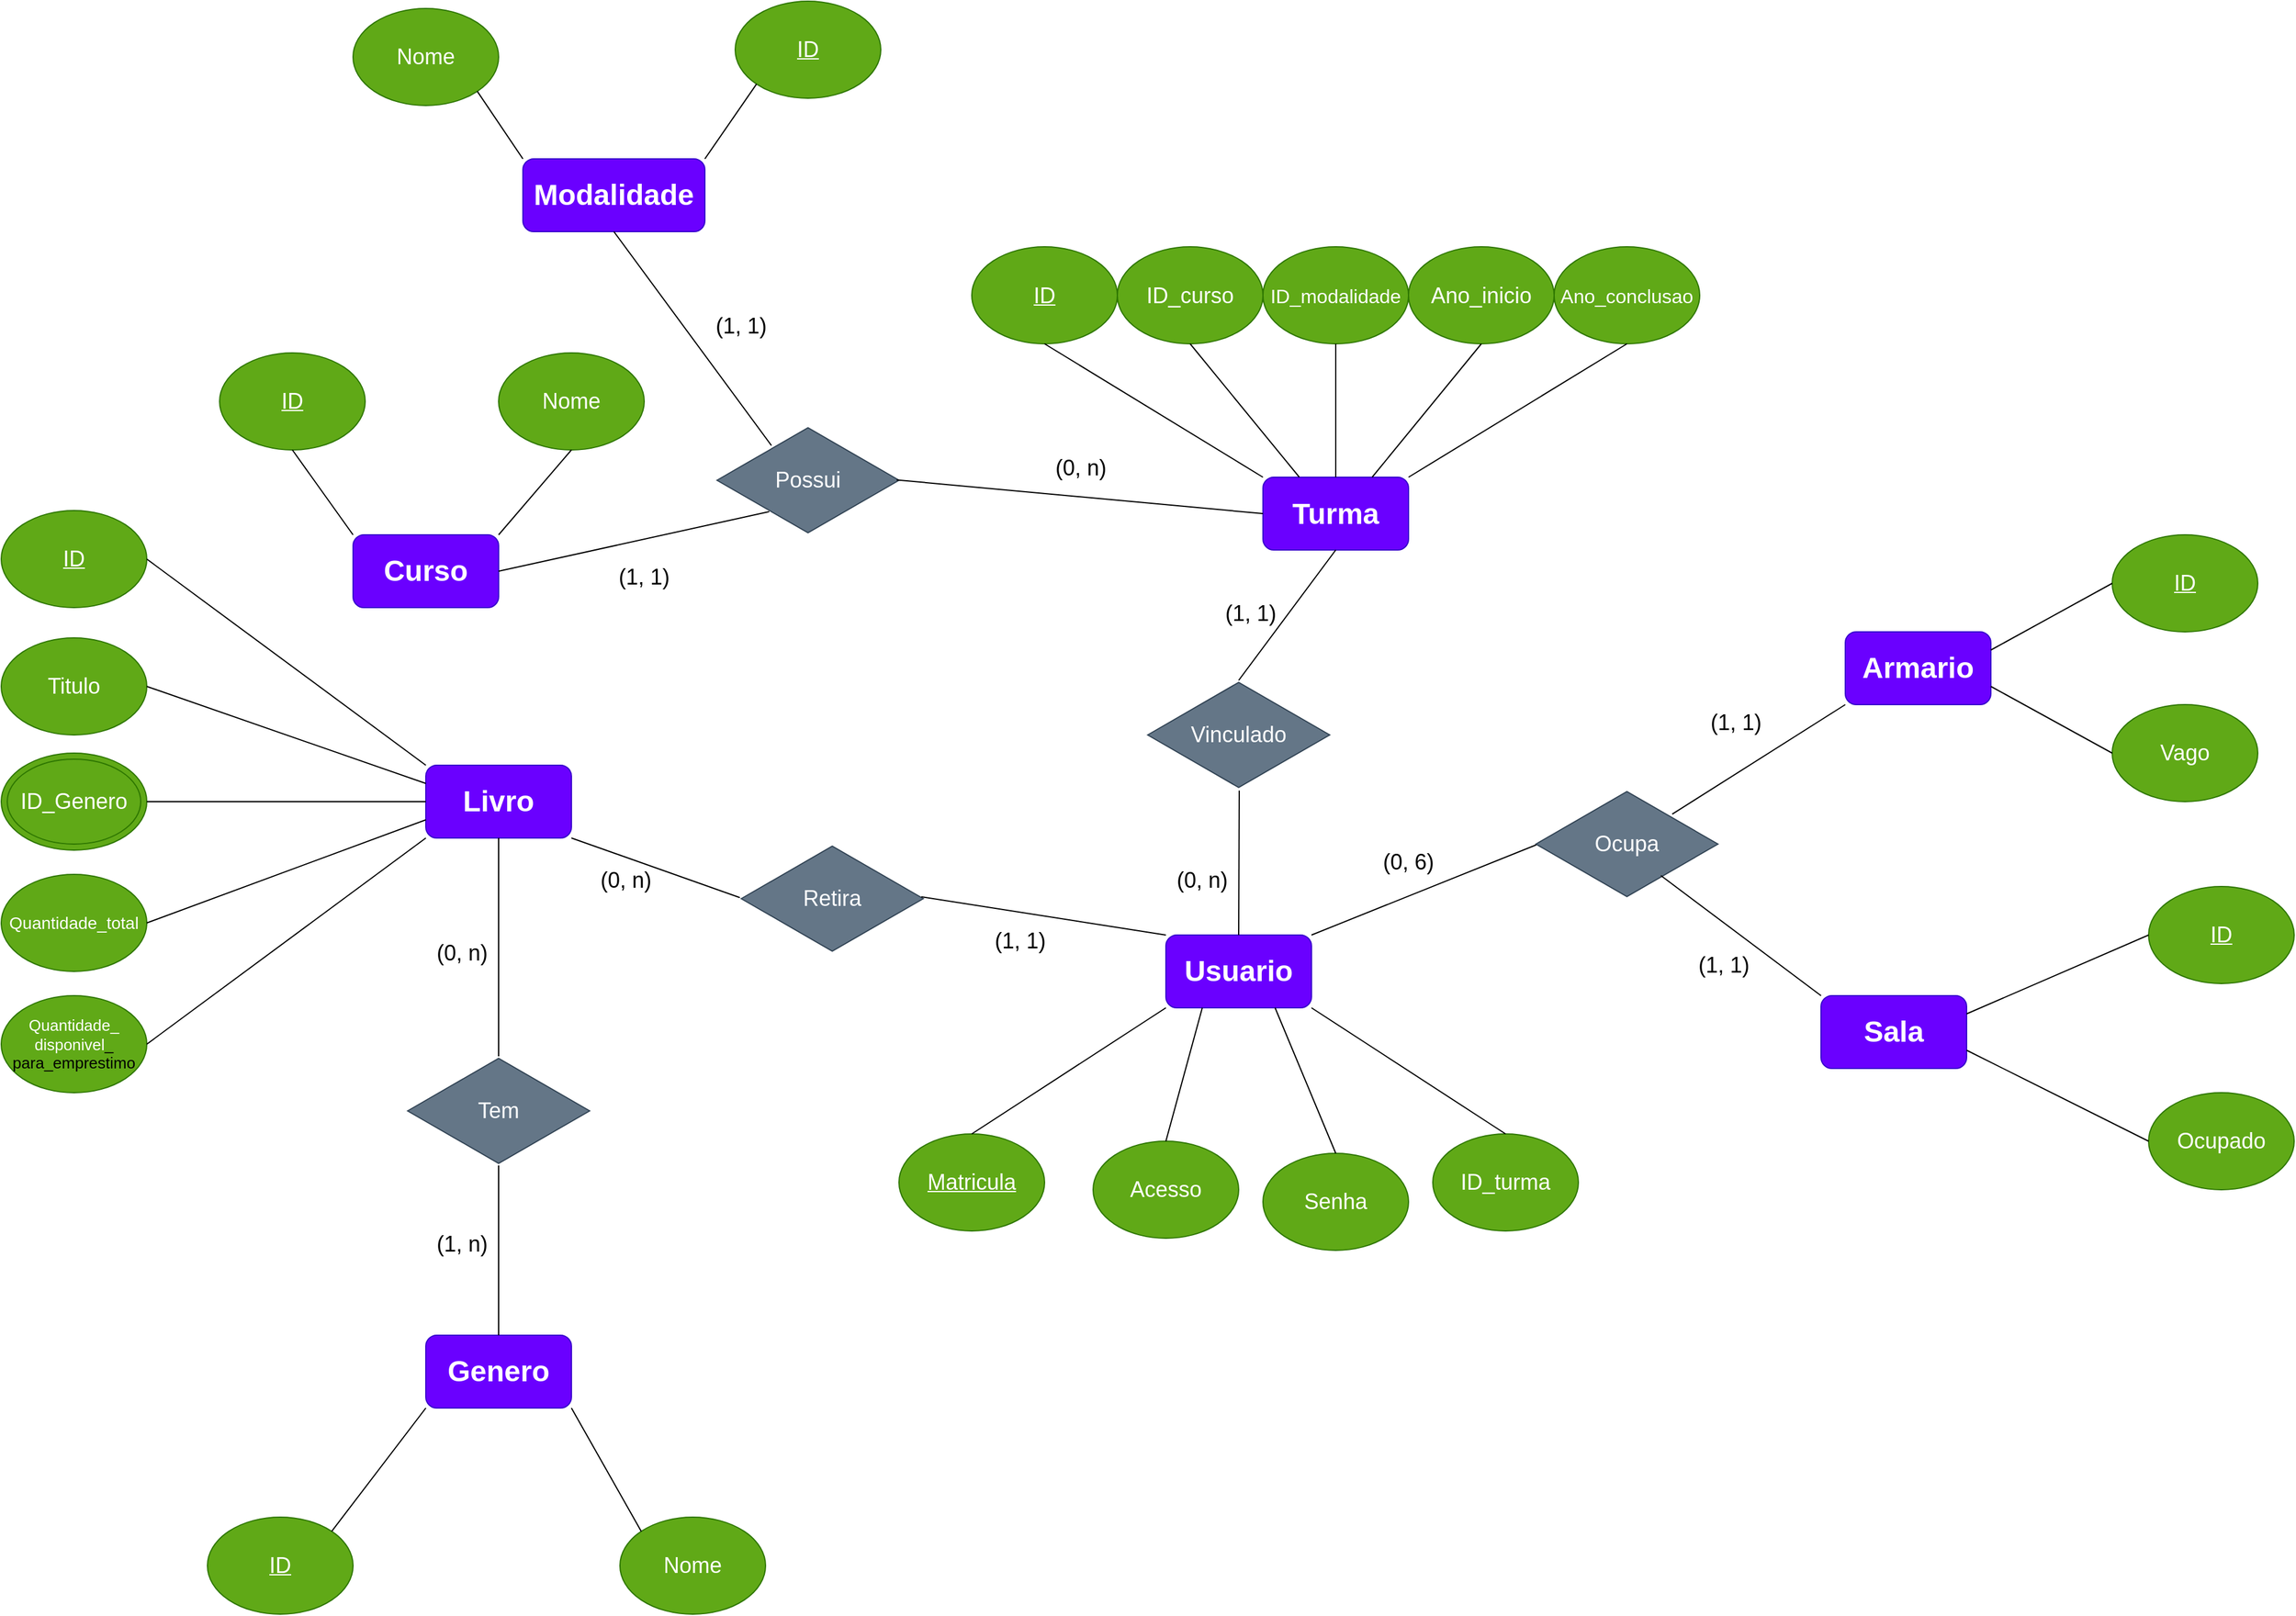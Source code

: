 <mxfile version="26.0.11">
  <diagram name="Page-1" id="3dJtP6y-i1VXrLTv7_gE">
    <mxGraphModel grid="1" page="1" gridSize="10" guides="1" tooltips="1" connect="1" arrows="1" fold="1" pageScale="1" pageWidth="827" pageHeight="1169" math="0" shadow="0">
      <root>
        <mxCell id="0" />
        <mxCell id="1" parent="0" />
        <mxCell id="N_ksLfpE83ziRZHWrcnd-1" value="&lt;h1&gt;Usuario&lt;/h1&gt;" style="rounded=1;whiteSpace=wrap;html=1;fillColor=#6a00ff;fontColor=#ffffff;strokeColor=#3700CC;" vertex="1" parent="1">
          <mxGeometry x="240" y="100" width="120" height="60" as="geometry" />
        </mxCell>
        <mxCell id="N_ksLfpE83ziRZHWrcnd-3" value="&lt;h1&gt;Livro&lt;/h1&gt;" style="rounded=1;whiteSpace=wrap;html=1;fillColor=#6a00ff;fontColor=#ffffff;strokeColor=#3700CC;" vertex="1" parent="1">
          <mxGeometry x="-370" y="-40" width="120" height="60" as="geometry" />
        </mxCell>
        <mxCell id="N_ksLfpE83ziRZHWrcnd-5" value="&lt;h1&gt;Armario&lt;/h1&gt;" style="rounded=1;whiteSpace=wrap;html=1;fillColor=#6a00ff;fontColor=#ffffff;strokeColor=#3700CC;" vertex="1" parent="1">
          <mxGeometry x="800" y="-150" width="120" height="60" as="geometry" />
        </mxCell>
        <mxCell id="N_ksLfpE83ziRZHWrcnd-7" value="&lt;h1&gt;Sala&lt;/h1&gt;" style="rounded=1;whiteSpace=wrap;html=1;fillColor=#6a00ff;fontColor=#ffffff;strokeColor=#3700CC;" vertex="1" parent="1">
          <mxGeometry x="780" y="150" width="120" height="60" as="geometry" />
        </mxCell>
        <mxCell id="N_ksLfpE83ziRZHWrcnd-8" value="&lt;u&gt;&lt;font style=&quot;font-size: 18px;&quot;&gt;Matricula&lt;/font&gt;&lt;/u&gt;" style="ellipse;whiteSpace=wrap;html=1;fillColor=#60a917;fontColor=#ffffff;strokeColor=#2D7600;" vertex="1" parent="1">
          <mxGeometry x="20" y="264" width="120" height="80" as="geometry" />
        </mxCell>
        <mxCell id="N_ksLfpE83ziRZHWrcnd-10" value="&lt;font style=&quot;font-size: 18px;&quot;&gt;Acesso&lt;/font&gt;" style="ellipse;whiteSpace=wrap;html=1;fillColor=#60a917;fontColor=#ffffff;strokeColor=#2D7600;" vertex="1" parent="1">
          <mxGeometry x="180" y="270" width="120" height="80" as="geometry" />
        </mxCell>
        <mxCell id="N_ksLfpE83ziRZHWrcnd-11" value="&lt;font style=&quot;font-size: 18px;&quot;&gt;Senha&lt;/font&gt;" style="ellipse;whiteSpace=wrap;html=1;fillColor=#60a917;fontColor=#ffffff;strokeColor=#2D7600;" vertex="1" parent="1">
          <mxGeometry x="320" y="280" width="120" height="80" as="geometry" />
        </mxCell>
        <mxCell id="N_ksLfpE83ziRZHWrcnd-12" value="&lt;u&gt;&lt;font style=&quot;font-size: 18px;&quot;&gt;ID&lt;/font&gt;&lt;/u&gt;" style="ellipse;whiteSpace=wrap;html=1;fillColor=#60a917;fontColor=#ffffff;strokeColor=#2D7600;" vertex="1" parent="1">
          <mxGeometry x="-720" y="-250" width="120" height="80" as="geometry" />
        </mxCell>
        <mxCell id="N_ksLfpE83ziRZHWrcnd-13" value="&lt;font style=&quot;font-size: 18px;&quot;&gt;Titulo&lt;/font&gt;" style="ellipse;whiteSpace=wrap;html=1;fillColor=#60a917;fontColor=#ffffff;strokeColor=#2D7600;" vertex="1" parent="1">
          <mxGeometry x="-720" y="-145" width="120" height="80" as="geometry" />
        </mxCell>
        <mxCell id="N_ksLfpE83ziRZHWrcnd-14" value="" style="ellipse;whiteSpace=wrap;html=1;fillColor=#60a917;fontColor=#ffffff;strokeColor=#2D7600;" vertex="1" parent="1">
          <mxGeometry x="-720" y="-50" width="120" height="80" as="geometry" />
        </mxCell>
        <mxCell id="N_ksLfpE83ziRZHWrcnd-15" value="&lt;u&gt;&lt;font style=&quot;font-size: 18px;&quot;&gt;ID&lt;/font&gt;&lt;/u&gt;" style="ellipse;whiteSpace=wrap;html=1;fillColor=#60a917;fontColor=#ffffff;strokeColor=#2D7600;" vertex="1" parent="1">
          <mxGeometry x="1020" y="-230" width="120" height="80" as="geometry" />
        </mxCell>
        <mxCell id="N_ksLfpE83ziRZHWrcnd-16" value="&lt;font style=&quot;font-size: 18px;&quot;&gt;Vago&lt;/font&gt;" style="ellipse;whiteSpace=wrap;html=1;fillColor=#60a917;fontColor=#ffffff;strokeColor=#2D7600;" vertex="1" parent="1">
          <mxGeometry x="1020" y="-90" width="120" height="80" as="geometry" />
        </mxCell>
        <mxCell id="N_ksLfpE83ziRZHWrcnd-18" value="&lt;u&gt;&lt;font style=&quot;font-size: 18px;&quot;&gt;ID&lt;/font&gt;&lt;/u&gt;" style="ellipse;whiteSpace=wrap;html=1;fillColor=#60a917;fontColor=#ffffff;strokeColor=#2D7600;" vertex="1" parent="1">
          <mxGeometry x="1050" y="60" width="120" height="80" as="geometry" />
        </mxCell>
        <mxCell id="N_ksLfpE83ziRZHWrcnd-19" value="&lt;font style=&quot;font-size: 18px;&quot;&gt;Ocupado&lt;/font&gt;" style="ellipse;whiteSpace=wrap;html=1;fillColor=#60a917;fontColor=#ffffff;strokeColor=#2D7600;" vertex="1" parent="1">
          <mxGeometry x="1050" y="230" width="120" height="80" as="geometry" />
        </mxCell>
        <mxCell id="N_ksLfpE83ziRZHWrcnd-21" value="" style="endArrow=none;html=1;rounded=0;entryX=0.5;entryY=0;entryDx=0;entryDy=0;exitX=0;exitY=1;exitDx=0;exitDy=0;" edge="1" parent="1" source="N_ksLfpE83ziRZHWrcnd-1" target="N_ksLfpE83ziRZHWrcnd-8">
          <mxGeometry width="50" height="50" relative="1" as="geometry">
            <mxPoint x="590" y="280" as="sourcePoint" />
            <mxPoint x="640" y="230" as="targetPoint" />
          </mxGeometry>
        </mxCell>
        <mxCell id="N_ksLfpE83ziRZHWrcnd-22" value="" style="endArrow=none;html=1;rounded=0;entryX=0.5;entryY=0;entryDx=0;entryDy=0;exitX=0.25;exitY=1;exitDx=0;exitDy=0;" edge="1" parent="1" source="N_ksLfpE83ziRZHWrcnd-1" target="N_ksLfpE83ziRZHWrcnd-10">
          <mxGeometry width="50" height="50" relative="1" as="geometry">
            <mxPoint x="210" y="200" as="sourcePoint" />
            <mxPoint x="640" y="230" as="targetPoint" />
          </mxGeometry>
        </mxCell>
        <mxCell id="N_ksLfpE83ziRZHWrcnd-23" value="" style="endArrow=none;html=1;rounded=0;entryX=0.5;entryY=0;entryDx=0;entryDy=0;exitX=0.75;exitY=1;exitDx=0;exitDy=0;" edge="1" parent="1" source="N_ksLfpE83ziRZHWrcnd-1" target="N_ksLfpE83ziRZHWrcnd-11">
          <mxGeometry width="50" height="50" relative="1" as="geometry">
            <mxPoint x="270" y="200" as="sourcePoint" />
            <mxPoint x="640" y="230" as="targetPoint" />
          </mxGeometry>
        </mxCell>
        <mxCell id="N_ksLfpE83ziRZHWrcnd-24" value="" style="endArrow=none;html=1;rounded=0;entryX=1;entryY=0.25;entryDx=0;entryDy=0;exitX=0;exitY=0.5;exitDx=0;exitDy=0;" edge="1" parent="1" source="N_ksLfpE83ziRZHWrcnd-15" target="N_ksLfpE83ziRZHWrcnd-5">
          <mxGeometry width="50" height="50" relative="1" as="geometry">
            <mxPoint x="590" y="-40" as="sourcePoint" />
            <mxPoint x="640" y="-90" as="targetPoint" />
          </mxGeometry>
        </mxCell>
        <mxCell id="N_ksLfpE83ziRZHWrcnd-25" value="" style="endArrow=none;html=1;rounded=0;entryX=1;entryY=0.75;entryDx=0;entryDy=0;exitX=0;exitY=0.5;exitDx=0;exitDy=0;" edge="1" parent="1" source="N_ksLfpE83ziRZHWrcnd-16" target="N_ksLfpE83ziRZHWrcnd-5">
          <mxGeometry width="50" height="50" relative="1" as="geometry">
            <mxPoint x="590" y="-40" as="sourcePoint" />
            <mxPoint x="640" y="-90" as="targetPoint" />
          </mxGeometry>
        </mxCell>
        <mxCell id="N_ksLfpE83ziRZHWrcnd-27" value="" style="endArrow=none;html=1;rounded=0;entryX=1;entryY=0.5;entryDx=0;entryDy=0;exitX=0;exitY=0;exitDx=0;exitDy=0;" edge="1" parent="1" source="N_ksLfpE83ziRZHWrcnd-3" target="N_ksLfpE83ziRZHWrcnd-12">
          <mxGeometry width="50" height="50" relative="1" as="geometry">
            <mxPoint x="-80" y="40" as="sourcePoint" />
            <mxPoint x="-30" y="-10" as="targetPoint" />
          </mxGeometry>
        </mxCell>
        <mxCell id="N_ksLfpE83ziRZHWrcnd-28" value="" style="endArrow=none;html=1;rounded=0;entryX=1;entryY=0.5;entryDx=0;entryDy=0;exitX=0;exitY=0.25;exitDx=0;exitDy=0;" edge="1" parent="1" source="N_ksLfpE83ziRZHWrcnd-3" target="N_ksLfpE83ziRZHWrcnd-13">
          <mxGeometry width="50" height="50" relative="1" as="geometry">
            <mxPoint x="-80" y="40" as="sourcePoint" />
            <mxPoint x="-30" y="-10" as="targetPoint" />
          </mxGeometry>
        </mxCell>
        <mxCell id="N_ksLfpE83ziRZHWrcnd-29" value="" style="endArrow=none;html=1;rounded=0;entryX=1;entryY=0.5;entryDx=0;entryDy=0;exitX=0;exitY=0.5;exitDx=0;exitDy=0;" edge="1" parent="1" source="N_ksLfpE83ziRZHWrcnd-3" target="N_ksLfpE83ziRZHWrcnd-14">
          <mxGeometry width="50" height="50" relative="1" as="geometry">
            <mxPoint x="-80" y="40" as="sourcePoint" />
            <mxPoint x="-30" y="-10" as="targetPoint" />
          </mxGeometry>
        </mxCell>
        <mxCell id="N_ksLfpE83ziRZHWrcnd-30" value="" style="endArrow=none;html=1;rounded=0;entryX=0;entryY=0.5;entryDx=0;entryDy=0;exitX=1;exitY=0.25;exitDx=0;exitDy=0;" edge="1" parent="1" source="N_ksLfpE83ziRZHWrcnd-7" target="N_ksLfpE83ziRZHWrcnd-18">
          <mxGeometry width="50" height="50" relative="1" as="geometry">
            <mxPoint x="550" y="250" as="sourcePoint" />
            <mxPoint x="600" y="200" as="targetPoint" />
          </mxGeometry>
        </mxCell>
        <mxCell id="N_ksLfpE83ziRZHWrcnd-31" value="" style="endArrow=none;html=1;rounded=0;entryX=0;entryY=0.5;entryDx=0;entryDy=0;exitX=1;exitY=0.75;exitDx=0;exitDy=0;" edge="1" parent="1" source="N_ksLfpE83ziRZHWrcnd-7" target="N_ksLfpE83ziRZHWrcnd-19">
          <mxGeometry width="50" height="50" relative="1" as="geometry">
            <mxPoint x="550" y="250" as="sourcePoint" />
            <mxPoint x="600" y="200" as="targetPoint" />
          </mxGeometry>
        </mxCell>
        <mxCell id="N_ksLfpE83ziRZHWrcnd-33" value="&lt;font style=&quot;font-size: 14px;&quot;&gt;Quantidade_total&lt;/font&gt;" style="ellipse;whiteSpace=wrap;html=1;fillColor=#60a917;fontColor=#ffffff;strokeColor=#2D7600;" vertex="1" parent="1">
          <mxGeometry x="-720" y="50" width="120" height="80" as="geometry" />
        </mxCell>
        <mxCell id="N_ksLfpE83ziRZHWrcnd-34" value="&lt;font style=&quot;font-size: 13px;&quot;&gt;Quantidade_&lt;/font&gt;&lt;div&gt;&lt;font style=&quot;font-size: 13px;&quot;&gt;disponivel&lt;span style=&quot;background-color: transparent; color: light-dark(rgb(0, 0, 0), rgb(255, 255, 255));&quot;&gt;_&lt;/span&gt;&lt;/font&gt;&lt;/div&gt;&lt;div&gt;&lt;span style=&quot;background-color: transparent; color: light-dark(rgb(0, 0, 0), rgb(255, 255, 255));&quot;&gt;&lt;font style=&quot;font-size: 13px;&quot;&gt;para_emprestimo&lt;/font&gt;&lt;/span&gt;&lt;/div&gt;" style="ellipse;whiteSpace=wrap;html=1;fillColor=#60a917;fontColor=#ffffff;strokeColor=#2D7600;" vertex="1" parent="1">
          <mxGeometry x="-720" y="150" width="120" height="80" as="geometry" />
        </mxCell>
        <mxCell id="N_ksLfpE83ziRZHWrcnd-35" value="" style="endArrow=none;html=1;rounded=0;exitX=1;exitY=0.5;exitDx=0;exitDy=0;entryX=0;entryY=0.75;entryDx=0;entryDy=0;" edge="1" parent="1" source="N_ksLfpE83ziRZHWrcnd-33" target="N_ksLfpE83ziRZHWrcnd-3">
          <mxGeometry width="50" height="50" relative="1" as="geometry">
            <mxPoint x="-80" y="140" as="sourcePoint" />
            <mxPoint x="-350" y="40" as="targetPoint" />
          </mxGeometry>
        </mxCell>
        <mxCell id="N_ksLfpE83ziRZHWrcnd-36" value="" style="endArrow=none;html=1;rounded=0;entryX=0;entryY=1;entryDx=0;entryDy=0;exitX=1;exitY=0.5;exitDx=0;exitDy=0;" edge="1" parent="1" source="N_ksLfpE83ziRZHWrcnd-34" target="N_ksLfpE83ziRZHWrcnd-3">
          <mxGeometry width="50" height="50" relative="1" as="geometry">
            <mxPoint x="-80" y="140" as="sourcePoint" />
            <mxPoint x="-30" y="90" as="targetPoint" />
          </mxGeometry>
        </mxCell>
        <mxCell id="Su40AZW9ZEb9RB4IF4B--2" value="&lt;font style=&quot;font-size: 18px;&quot;&gt;ID_turma&lt;/font&gt;" style="ellipse;whiteSpace=wrap;html=1;fillColor=#60a917;fontColor=#ffffff;strokeColor=#2D7600;" vertex="1" parent="1">
          <mxGeometry x="460" y="264" width="120" height="80" as="geometry" />
        </mxCell>
        <mxCell id="Su40AZW9ZEb9RB4IF4B--3" value="" style="endArrow=none;html=1;rounded=0;entryX=1;entryY=1;entryDx=0;entryDy=0;exitX=0.5;exitY=0;exitDx=0;exitDy=0;" edge="1" parent="1" source="Su40AZW9ZEb9RB4IF4B--2" target="N_ksLfpE83ziRZHWrcnd-1">
          <mxGeometry width="50" height="50" relative="1" as="geometry">
            <mxPoint x="330" y="220" as="sourcePoint" />
            <mxPoint x="380" y="170" as="targetPoint" />
          </mxGeometry>
        </mxCell>
        <mxCell id="Su40AZW9ZEb9RB4IF4B--4" value="&lt;h1&gt;Turma&lt;/h1&gt;" style="rounded=1;whiteSpace=wrap;html=1;fillColor=#6a00ff;strokeColor=#3700CC;fontColor=#ffffff;" vertex="1" parent="1">
          <mxGeometry x="320" y="-277.5" width="120" height="60" as="geometry" />
        </mxCell>
        <mxCell id="Su40AZW9ZEb9RB4IF4B--5" value="&lt;u&gt;&lt;font style=&quot;font-size: 18px;&quot;&gt;ID&lt;/font&gt;&lt;/u&gt;" style="ellipse;whiteSpace=wrap;html=1;fillColor=#60a917;fontColor=#ffffff;strokeColor=#2D7600;" vertex="1" parent="1">
          <mxGeometry x="80" y="-467.5" width="120" height="80" as="geometry" />
        </mxCell>
        <mxCell id="Su40AZW9ZEb9RB4IF4B--6" value="&lt;font style=&quot;font-size: 18px;&quot;&gt;ID_curso&lt;/font&gt;" style="ellipse;whiteSpace=wrap;html=1;fillColor=#60a917;fontColor=#ffffff;strokeColor=#2D7600;" vertex="1" parent="1">
          <mxGeometry x="200" y="-467.5" width="120" height="80" as="geometry" />
        </mxCell>
        <mxCell id="Su40AZW9ZEb9RB4IF4B--7" value="&lt;font style=&quot;font-size: 16px;&quot;&gt;ID_modalidade&lt;/font&gt;" style="ellipse;whiteSpace=wrap;html=1;fillColor=#60a917;fontColor=#ffffff;strokeColor=#2D7600;" vertex="1" parent="1">
          <mxGeometry x="320" y="-467.5" width="120" height="80" as="geometry" />
        </mxCell>
        <mxCell id="Su40AZW9ZEb9RB4IF4B--8" value="Ano_inicio" style="ellipse;whiteSpace=wrap;html=1;fontSize=18;fillColor=#60a917;fontColor=#ffffff;strokeColor=#2D7600;" vertex="1" parent="1">
          <mxGeometry x="440" y="-467.5" width="120" height="80" as="geometry" />
        </mxCell>
        <mxCell id="Su40AZW9ZEb9RB4IF4B--9" value="&lt;font style=&quot;font-size: 16px;&quot;&gt;Ano_conclusao&lt;/font&gt;" style="ellipse;whiteSpace=wrap;html=1;fontSize=18;fillColor=#60a917;fontColor=#ffffff;strokeColor=#2D7600;" vertex="1" parent="1">
          <mxGeometry x="560" y="-467.5" width="120" height="80" as="geometry" />
        </mxCell>
        <mxCell id="Su40AZW9ZEb9RB4IF4B--10" value="" style="endArrow=none;html=1;rounded=0;entryX=0.5;entryY=1;entryDx=0;entryDy=0;exitX=0;exitY=0;exitDx=0;exitDy=0;" edge="1" parent="1" source="Su40AZW9ZEb9RB4IF4B--4" target="Su40AZW9ZEb9RB4IF4B--5">
          <mxGeometry width="50" height="50" relative="1" as="geometry">
            <mxPoint x="340" y="-347.5" as="sourcePoint" />
            <mxPoint x="390" y="-397.5" as="targetPoint" />
          </mxGeometry>
        </mxCell>
        <mxCell id="Su40AZW9ZEb9RB4IF4B--11" value="" style="endArrow=none;html=1;rounded=0;entryX=0.5;entryY=1;entryDx=0;entryDy=0;exitX=1;exitY=0;exitDx=0;exitDy=0;" edge="1" parent="1" source="Su40AZW9ZEb9RB4IF4B--4" target="Su40AZW9ZEb9RB4IF4B--9">
          <mxGeometry width="50" height="50" relative="1" as="geometry">
            <mxPoint x="340" y="-347.5" as="sourcePoint" />
            <mxPoint x="390" y="-397.5" as="targetPoint" />
          </mxGeometry>
        </mxCell>
        <mxCell id="Su40AZW9ZEb9RB4IF4B--12" value="" style="endArrow=none;html=1;rounded=0;entryX=0.5;entryY=1;entryDx=0;entryDy=0;exitX=0.25;exitY=0;exitDx=0;exitDy=0;" edge="1" parent="1" source="Su40AZW9ZEb9RB4IF4B--4" target="Su40AZW9ZEb9RB4IF4B--6">
          <mxGeometry width="50" height="50" relative="1" as="geometry">
            <mxPoint x="340" y="-347.5" as="sourcePoint" />
            <mxPoint x="390" y="-397.5" as="targetPoint" />
          </mxGeometry>
        </mxCell>
        <mxCell id="Su40AZW9ZEb9RB4IF4B--13" value="" style="endArrow=none;html=1;rounded=0;entryX=0.5;entryY=1;entryDx=0;entryDy=0;exitX=0.75;exitY=0;exitDx=0;exitDy=0;" edge="1" parent="1" source="Su40AZW9ZEb9RB4IF4B--4" target="Su40AZW9ZEb9RB4IF4B--8">
          <mxGeometry width="50" height="50" relative="1" as="geometry">
            <mxPoint x="340" y="-347.5" as="sourcePoint" />
            <mxPoint x="390" y="-397.5" as="targetPoint" />
          </mxGeometry>
        </mxCell>
        <mxCell id="Su40AZW9ZEb9RB4IF4B--14" value="" style="endArrow=none;html=1;rounded=0;entryX=0.5;entryY=1;entryDx=0;entryDy=0;exitX=0.5;exitY=0;exitDx=0;exitDy=0;" edge="1" parent="1" source="Su40AZW9ZEb9RB4IF4B--4" target="Su40AZW9ZEb9RB4IF4B--7">
          <mxGeometry width="50" height="50" relative="1" as="geometry">
            <mxPoint x="340" y="-347.5" as="sourcePoint" />
            <mxPoint x="390" y="-397.5" as="targetPoint" />
          </mxGeometry>
        </mxCell>
        <mxCell id="Su40AZW9ZEb9RB4IF4B--15" value="&lt;h1&gt;Curso&lt;/h1&gt;" style="rounded=1;whiteSpace=wrap;html=1;fillColor=#6a00ff;fontColor=#ffffff;strokeColor=#3700CC;" vertex="1" parent="1">
          <mxGeometry x="-430" y="-230" width="120" height="60" as="geometry" />
        </mxCell>
        <mxCell id="Su40AZW9ZEb9RB4IF4B--16" value="&lt;u&gt;&lt;font style=&quot;font-size: 18px;&quot;&gt;ID&lt;/font&gt;&lt;/u&gt;" style="ellipse;whiteSpace=wrap;html=1;fillColor=#60a917;fontColor=#ffffff;strokeColor=#2D7600;" vertex="1" parent="1">
          <mxGeometry x="-540" y="-380" width="120" height="80" as="geometry" />
        </mxCell>
        <mxCell id="Su40AZW9ZEb9RB4IF4B--17" value="&lt;font style=&quot;font-size: 18px;&quot;&gt;Nome&lt;/font&gt;" style="ellipse;whiteSpace=wrap;html=1;fillColor=#60a917;fontColor=#ffffff;strokeColor=#2D7600;" vertex="1" parent="1">
          <mxGeometry x="-310" y="-380" width="120" height="80" as="geometry" />
        </mxCell>
        <mxCell id="Su40AZW9ZEb9RB4IF4B--18" value="" style="endArrow=none;html=1;rounded=0;entryX=0.5;entryY=1;entryDx=0;entryDy=0;exitX=1;exitY=0;exitDx=0;exitDy=0;" edge="1" parent="1" source="Su40AZW9ZEb9RB4IF4B--15" target="Su40AZW9ZEb9RB4IF4B--17">
          <mxGeometry width="50" height="50" relative="1" as="geometry">
            <mxPoint x="-240" y="-140" as="sourcePoint" />
            <mxPoint x="-190" y="-190" as="targetPoint" />
          </mxGeometry>
        </mxCell>
        <mxCell id="Su40AZW9ZEb9RB4IF4B--19" value="" style="endArrow=none;html=1;rounded=0;entryX=0.5;entryY=1;entryDx=0;entryDy=0;exitX=0;exitY=0;exitDx=0;exitDy=0;" edge="1" parent="1" source="Su40AZW9ZEb9RB4IF4B--15" target="Su40AZW9ZEb9RB4IF4B--16">
          <mxGeometry width="50" height="50" relative="1" as="geometry">
            <mxPoint x="-240" y="-140" as="sourcePoint" />
            <mxPoint x="-190" y="-190" as="targetPoint" />
          </mxGeometry>
        </mxCell>
        <mxCell id="Su40AZW9ZEb9RB4IF4B--20" value="&lt;h1&gt;Modalidade&lt;/h1&gt;" style="rounded=1;whiteSpace=wrap;html=1;fillColor=#6a00ff;fontColor=#ffffff;strokeColor=#3700CC;" vertex="1" parent="1">
          <mxGeometry x="-290" y="-540" width="150" height="60" as="geometry" />
        </mxCell>
        <mxCell id="Su40AZW9ZEb9RB4IF4B--21" value="&lt;u&gt;&lt;font style=&quot;font-size: 18px;&quot;&gt;ID&lt;/font&gt;&lt;/u&gt;" style="ellipse;whiteSpace=wrap;html=1;fillColor=#60a917;fontColor=#ffffff;strokeColor=#2D7600;" vertex="1" parent="1">
          <mxGeometry x="-115" y="-670" width="120" height="80" as="geometry" />
        </mxCell>
        <mxCell id="Su40AZW9ZEb9RB4IF4B--22" value="&lt;font style=&quot;font-size: 18px;&quot;&gt;Nome&lt;/font&gt;" style="ellipse;whiteSpace=wrap;html=1;fillColor=#60a917;fontColor=#ffffff;strokeColor=#2D7600;" vertex="1" parent="1">
          <mxGeometry x="-430" y="-664" width="120" height="80" as="geometry" />
        </mxCell>
        <mxCell id="Su40AZW9ZEb9RB4IF4B--23" value="" style="endArrow=none;html=1;rounded=0;entryX=0;entryY=1;entryDx=0;entryDy=0;exitX=1;exitY=0;exitDx=0;exitDy=0;" edge="1" parent="1" source="Su40AZW9ZEb9RB4IF4B--20" target="Su40AZW9ZEb9RB4IF4B--21">
          <mxGeometry width="50" height="50" relative="1" as="geometry">
            <mxPoint x="-250" y="-570" as="sourcePoint" />
            <mxPoint x="-200" y="-620" as="targetPoint" />
          </mxGeometry>
        </mxCell>
        <mxCell id="Su40AZW9ZEb9RB4IF4B--24" value="" style="endArrow=none;html=1;rounded=0;entryX=1;entryY=1;entryDx=0;entryDy=0;exitX=0;exitY=0;exitDx=0;exitDy=0;" edge="1" parent="1" source="Su40AZW9ZEb9RB4IF4B--20" target="Su40AZW9ZEb9RB4IF4B--22">
          <mxGeometry width="50" height="50" relative="1" as="geometry">
            <mxPoint x="-250" y="-570" as="sourcePoint" />
            <mxPoint x="-200" y="-620" as="targetPoint" />
          </mxGeometry>
        </mxCell>
        <mxCell id="Su40AZW9ZEb9RB4IF4B--25" value="&lt;h1&gt;Genero&lt;/h1&gt;" style="rounded=1;whiteSpace=wrap;html=1;fillColor=#6a00ff;fontColor=#ffffff;strokeColor=#3700CC;" vertex="1" parent="1">
          <mxGeometry x="-370" y="430" width="120" height="60" as="geometry" />
        </mxCell>
        <mxCell id="Su40AZW9ZEb9RB4IF4B--26" value="&lt;u&gt;&lt;font style=&quot;font-size: 18px;&quot;&gt;ID&lt;/font&gt;&lt;/u&gt;" style="ellipse;whiteSpace=wrap;html=1;fillColor=#60a917;fontColor=#ffffff;strokeColor=#2D7600;" vertex="1" parent="1">
          <mxGeometry x="-550" y="580" width="120" height="80" as="geometry" />
        </mxCell>
        <mxCell id="Su40AZW9ZEb9RB4IF4B--27" value="&lt;font style=&quot;font-size: 18px;&quot;&gt;Nome&lt;/font&gt;" style="ellipse;whiteSpace=wrap;html=1;fillColor=#60a917;fontColor=#ffffff;strokeColor=#2D7600;" vertex="1" parent="1">
          <mxGeometry x="-210" y="580" width="120" height="80" as="geometry" />
        </mxCell>
        <mxCell id="Su40AZW9ZEb9RB4IF4B--28" value="" style="endArrow=none;html=1;rounded=0;entryX=0;entryY=1;entryDx=0;entryDy=0;exitX=1;exitY=0;exitDx=0;exitDy=0;" edge="1" parent="1" source="Su40AZW9ZEb9RB4IF4B--26" target="Su40AZW9ZEb9RB4IF4B--25">
          <mxGeometry width="50" height="50" relative="1" as="geometry">
            <mxPoint x="-300" y="410" as="sourcePoint" />
            <mxPoint x="-250" y="360" as="targetPoint" />
          </mxGeometry>
        </mxCell>
        <mxCell id="Su40AZW9ZEb9RB4IF4B--29" value="" style="endArrow=none;html=1;rounded=0;entryX=1;entryY=1;entryDx=0;entryDy=0;exitX=0;exitY=0;exitDx=0;exitDy=0;" edge="1" parent="1" source="Su40AZW9ZEb9RB4IF4B--27" target="Su40AZW9ZEb9RB4IF4B--25">
          <mxGeometry width="50" height="50" relative="1" as="geometry">
            <mxPoint x="-300" y="410" as="sourcePoint" />
            <mxPoint x="-250" y="360" as="targetPoint" />
          </mxGeometry>
        </mxCell>
        <mxCell id="Su40AZW9ZEb9RB4IF4B--32" value="&lt;font style=&quot;font-size: 18px;&quot;&gt;ID_Genero&lt;/font&gt;" style="ellipse;whiteSpace=wrap;html=1;fillColor=#60a917;fontColor=#ffffff;strokeColor=#2D7600;" vertex="1" parent="1">
          <mxGeometry x="-715" y="-45" width="110" height="70" as="geometry" />
        </mxCell>
        <mxCell id="Su40AZW9ZEb9RB4IF4B--38" value="Vinculado" style="html=1;whiteSpace=wrap;aspect=fixed;shape=isoRectangle;fontSize=18;fillColor=#647687;fontColor=#ffffff;strokeColor=#314354;" vertex="1" parent="1">
          <mxGeometry x="225" y="-110" width="150" height="90" as="geometry" />
        </mxCell>
        <mxCell id="Su40AZW9ZEb9RB4IF4B--39" value="" style="endArrow=none;html=1;rounded=0;exitX=0.503;exitY=1.01;exitDx=0;exitDy=0;exitPerimeter=0;entryX=0.5;entryY=0;entryDx=0;entryDy=0;" edge="1" parent="1" source="Su40AZW9ZEb9RB4IF4B--38" target="N_ksLfpE83ziRZHWrcnd-1">
          <mxGeometry relative="1" as="geometry">
            <mxPoint x="360" y="50" as="sourcePoint" />
            <mxPoint x="520" y="50" as="targetPoint" />
          </mxGeometry>
        </mxCell>
        <mxCell id="IceixqH_sG8gBFxUhl5R-1" value="" style="endArrow=none;html=1;rounded=0;entryX=0.5;entryY=1;entryDx=0;entryDy=0;exitX=0.5;exitY=0;exitDx=0;exitDy=0;exitPerimeter=0;" edge="1" parent="1" source="Su40AZW9ZEb9RB4IF4B--38" target="Su40AZW9ZEb9RB4IF4B--4">
          <mxGeometry width="50" height="50" relative="1" as="geometry">
            <mxPoint x="490" y="-50" as="sourcePoint" />
            <mxPoint x="540" y="-100" as="targetPoint" />
          </mxGeometry>
        </mxCell>
        <mxCell id="IceixqH_sG8gBFxUhl5R-9" value="&lt;font style=&quot;font-size: 18px;&quot;&gt;Ocupa&lt;/font&gt;" style="html=1;whiteSpace=wrap;aspect=fixed;shape=isoRectangle;fillColor=#647687;fontColor=#ffffff;strokeColor=#314354;" vertex="1" parent="1">
          <mxGeometry x="545" y="-20" width="150" height="90" as="geometry" />
        </mxCell>
        <mxCell id="IceixqH_sG8gBFxUhl5R-10" value="" style="endArrow=none;html=1;rounded=0;entryX=0;entryY=0;entryDx=0;entryDy=0;exitX=0.687;exitY=0.789;exitDx=0;exitDy=0;exitPerimeter=0;" edge="1" parent="1" source="IceixqH_sG8gBFxUhl5R-9" target="N_ksLfpE83ziRZHWrcnd-7">
          <mxGeometry width="50" height="50" relative="1" as="geometry">
            <mxPoint x="680" y="100" as="sourcePoint" />
            <mxPoint x="730" y="50" as="targetPoint" />
          </mxGeometry>
        </mxCell>
        <mxCell id="IceixqH_sG8gBFxUhl5R-11" value="" style="endArrow=none;html=1;rounded=0;exitX=0;exitY=1;exitDx=0;exitDy=0;entryX=0.749;entryY=0.226;entryDx=0;entryDy=0;entryPerimeter=0;" edge="1" parent="1" source="N_ksLfpE83ziRZHWrcnd-5" target="IceixqH_sG8gBFxUhl5R-9">
          <mxGeometry width="50" height="50" relative="1" as="geometry">
            <mxPoint x="680" y="100" as="sourcePoint" />
            <mxPoint x="730" y="50" as="targetPoint" />
          </mxGeometry>
        </mxCell>
        <mxCell id="IceixqH_sG8gBFxUhl5R-12" value="" style="endArrow=none;html=1;rounded=0;exitX=1;exitY=0;exitDx=0;exitDy=0;entryX=0.002;entryY=0.507;entryDx=0;entryDy=0;entryPerimeter=0;" edge="1" parent="1" source="N_ksLfpE83ziRZHWrcnd-1" target="IceixqH_sG8gBFxUhl5R-9">
          <mxGeometry width="50" height="50" relative="1" as="geometry">
            <mxPoint x="680" y="100" as="sourcePoint" />
            <mxPoint x="520" y="50" as="targetPoint" />
          </mxGeometry>
        </mxCell>
        <mxCell id="IceixqH_sG8gBFxUhl5R-13" value="&lt;font style=&quot;font-size: 18px;&quot;&gt;Retira&lt;/font&gt;" style="html=1;whiteSpace=wrap;aspect=fixed;shape=isoRectangle;fillColor=#647687;fontColor=#ffffff;strokeColor=#314354;" vertex="1" parent="1">
          <mxGeometry x="-110" y="25" width="150" height="90" as="geometry" />
        </mxCell>
        <mxCell id="IceixqH_sG8gBFxUhl5R-14" value="" style="endArrow=none;html=1;rounded=0;entryX=0;entryY=0;entryDx=0;entryDy=0;exitX=0.989;exitY=0.483;exitDx=0;exitDy=0;exitPerimeter=0;" edge="1" parent="1" source="IceixqH_sG8gBFxUhl5R-13" target="N_ksLfpE83ziRZHWrcnd-1">
          <mxGeometry width="50" height="50" relative="1" as="geometry">
            <mxPoint x="100" y="90" as="sourcePoint" />
            <mxPoint x="150" y="40" as="targetPoint" />
          </mxGeometry>
        </mxCell>
        <mxCell id="IceixqH_sG8gBFxUhl5R-15" value="" style="endArrow=none;html=1;rounded=0;entryX=-0.008;entryY=0.49;entryDx=0;entryDy=0;entryPerimeter=0;exitX=1;exitY=1;exitDx=0;exitDy=0;" edge="1" parent="1" source="N_ksLfpE83ziRZHWrcnd-3" target="IceixqH_sG8gBFxUhl5R-13">
          <mxGeometry width="50" height="50" relative="1" as="geometry">
            <mxPoint x="140" y="170" as="sourcePoint" />
            <mxPoint x="190" y="120" as="targetPoint" />
          </mxGeometry>
        </mxCell>
        <mxCell id="IceixqH_sG8gBFxUhl5R-16" value="&lt;font style=&quot;font-size: 18px;&quot;&gt;Tem&lt;/font&gt;" style="html=1;whiteSpace=wrap;aspect=fixed;shape=isoRectangle;fillColor=#647687;fontColor=#ffffff;strokeColor=#314354;" vertex="1" parent="1">
          <mxGeometry x="-385" y="200" width="150" height="90" as="geometry" />
        </mxCell>
        <mxCell id="IceixqH_sG8gBFxUhl5R-17" value="" style="endArrow=none;html=1;rounded=0;entryX=0.5;entryY=1;entryDx=0;entryDy=0;" edge="1" parent="1" source="IceixqH_sG8gBFxUhl5R-16" target="N_ksLfpE83ziRZHWrcnd-3">
          <mxGeometry width="50" height="50" relative="1" as="geometry">
            <mxPoint x="-30" y="280" as="sourcePoint" />
            <mxPoint x="20" y="230" as="targetPoint" />
          </mxGeometry>
        </mxCell>
        <mxCell id="IceixqH_sG8gBFxUhl5R-18" value="" style="endArrow=none;html=1;rounded=0;entryX=0.5;entryY=1;entryDx=0;entryDy=0;entryPerimeter=0;exitX=0.5;exitY=0;exitDx=0;exitDy=0;" edge="1" parent="1" source="Su40AZW9ZEb9RB4IF4B--25" target="IceixqH_sG8gBFxUhl5R-16">
          <mxGeometry width="50" height="50" relative="1" as="geometry">
            <mxPoint x="-30" y="280" as="sourcePoint" />
            <mxPoint x="20" y="230" as="targetPoint" />
          </mxGeometry>
        </mxCell>
        <mxCell id="IceixqH_sG8gBFxUhl5R-19" value="&lt;font style=&quot;font-size: 18px;&quot;&gt;Possui&lt;/font&gt;" style="html=1;whiteSpace=wrap;aspect=fixed;shape=isoRectangle;fillColor=#647687;fontColor=#ffffff;strokeColor=#314354;" vertex="1" parent="1">
          <mxGeometry x="-130" y="-320" width="150" height="90" as="geometry" />
        </mxCell>
        <mxCell id="IceixqH_sG8gBFxUhl5R-20" value="" style="endArrow=none;html=1;rounded=0;entryX=0;entryY=0.5;entryDx=0;entryDy=0;exitX=0.987;exitY=0.497;exitDx=0;exitDy=0;exitPerimeter=0;" edge="1" parent="1" source="IceixqH_sG8gBFxUhl5R-19" target="Su40AZW9ZEb9RB4IF4B--4">
          <mxGeometry width="50" height="50" relative="1" as="geometry">
            <mxPoint x="30" y="-280" as="sourcePoint" />
            <mxPoint x="80" y="-330" as="targetPoint" />
          </mxGeometry>
        </mxCell>
        <mxCell id="IceixqH_sG8gBFxUhl5R-21" value="" style="endArrow=none;html=1;rounded=0;entryX=1;entryY=0.5;entryDx=0;entryDy=0;exitX=0.287;exitY=0.788;exitDx=0;exitDy=0;exitPerimeter=0;" edge="1" parent="1" source="IceixqH_sG8gBFxUhl5R-19" target="Su40AZW9ZEb9RB4IF4B--15">
          <mxGeometry width="50" height="50" relative="1" as="geometry">
            <mxPoint x="-150" y="-121.939" as="sourcePoint" />
            <mxPoint x="60" y="-142.5" as="targetPoint" />
          </mxGeometry>
        </mxCell>
        <mxCell id="IceixqH_sG8gBFxUhl5R-22" value="" style="endArrow=none;html=1;rounded=0;entryX=0.5;entryY=1;entryDx=0;entryDy=0;exitX=0.299;exitY=0.182;exitDx=0;exitDy=0;exitPerimeter=0;" edge="1" parent="1" source="IceixqH_sG8gBFxUhl5R-19" target="Su40AZW9ZEb9RB4IF4B--20">
          <mxGeometry width="50" height="50" relative="1" as="geometry">
            <mxPoint x="200" y="-210" as="sourcePoint" />
            <mxPoint x="250" y="-260" as="targetPoint" />
          </mxGeometry>
        </mxCell>
        <mxCell id="ZdWaQ46oYQcRzxQLmsZE-1" value="(1, 1)" style="text;html=1;align=center;verticalAlign=middle;whiteSpace=wrap;rounded=0;fontSize=18;" vertex="1" parent="1">
          <mxGeometry x="280" y="-180" width="60" height="30" as="geometry" />
        </mxCell>
        <mxCell id="ZdWaQ46oYQcRzxQLmsZE-2" value="(0, n)" style="text;html=1;align=center;verticalAlign=middle;whiteSpace=wrap;rounded=0;fontSize=18;" vertex="1" parent="1">
          <mxGeometry x="240" y="40" width="60" height="30" as="geometry" />
        </mxCell>
        <mxCell id="ZdWaQ46oYQcRzxQLmsZE-3" value="(1, 1)" style="text;html=1;align=center;verticalAlign=middle;whiteSpace=wrap;rounded=0;fontSize=18;" vertex="1" parent="1">
          <mxGeometry x="-220" y="-210" width="60" height="30" as="geometry" />
        </mxCell>
        <mxCell id="ZdWaQ46oYQcRzxQLmsZE-5" value="(1, 1)" style="text;html=1;align=center;verticalAlign=middle;whiteSpace=wrap;rounded=0;fontSize=18;" vertex="1" parent="1">
          <mxGeometry x="-140" y="-417.5" width="60" height="30" as="geometry" />
        </mxCell>
        <mxCell id="ZdWaQ46oYQcRzxQLmsZE-6" value="(0, n)" style="text;html=1;align=center;verticalAlign=middle;whiteSpace=wrap;rounded=0;fontSize=18;" vertex="1" parent="1">
          <mxGeometry x="140" y="-300" width="60" height="30" as="geometry" />
        </mxCell>
        <mxCell id="ZdWaQ46oYQcRzxQLmsZE-7" value="(0, 6)" style="text;html=1;align=center;verticalAlign=middle;whiteSpace=wrap;rounded=0;fontSize=18;" vertex="1" parent="1">
          <mxGeometry x="410" y="25" width="60" height="30" as="geometry" />
        </mxCell>
        <mxCell id="ZdWaQ46oYQcRzxQLmsZE-8" value="(1, 1)" style="text;html=1;align=center;verticalAlign=middle;whiteSpace=wrap;rounded=0;fontSize=18;" vertex="1" parent="1">
          <mxGeometry x="680" y="-90" width="60" height="30" as="geometry" />
        </mxCell>
        <mxCell id="ZdWaQ46oYQcRzxQLmsZE-9" value="(1, 1)" style="text;html=1;align=center;verticalAlign=middle;whiteSpace=wrap;rounded=0;fontSize=18;" vertex="1" parent="1">
          <mxGeometry x="670" y="110" width="60" height="30" as="geometry" />
        </mxCell>
        <mxCell id="ZdWaQ46oYQcRzxQLmsZE-10" value="(1, 1)" style="text;html=1;align=center;verticalAlign=middle;whiteSpace=wrap;rounded=0;fontSize=18;" vertex="1" parent="1">
          <mxGeometry x="90" y="90" width="60" height="30" as="geometry" />
        </mxCell>
        <mxCell id="ZdWaQ46oYQcRzxQLmsZE-11" value="(0, n)" style="text;html=1;align=center;verticalAlign=middle;whiteSpace=wrap;rounded=0;fontSize=18;" vertex="1" parent="1">
          <mxGeometry x="-235" y="40" width="60" height="30" as="geometry" />
        </mxCell>
        <mxCell id="ZdWaQ46oYQcRzxQLmsZE-12" value="(0, n)" style="text;html=1;align=center;verticalAlign=middle;whiteSpace=wrap;rounded=0;fontSize=18;" vertex="1" parent="1">
          <mxGeometry x="-370" y="100" width="60" height="30" as="geometry" />
        </mxCell>
        <mxCell id="ZdWaQ46oYQcRzxQLmsZE-14" value="(1, n)" style="text;html=1;align=center;verticalAlign=middle;whiteSpace=wrap;rounded=0;fontSize=18;" vertex="1" parent="1">
          <mxGeometry x="-370" y="340" width="60" height="30" as="geometry" />
        </mxCell>
      </root>
    </mxGraphModel>
  </diagram>
</mxfile>
